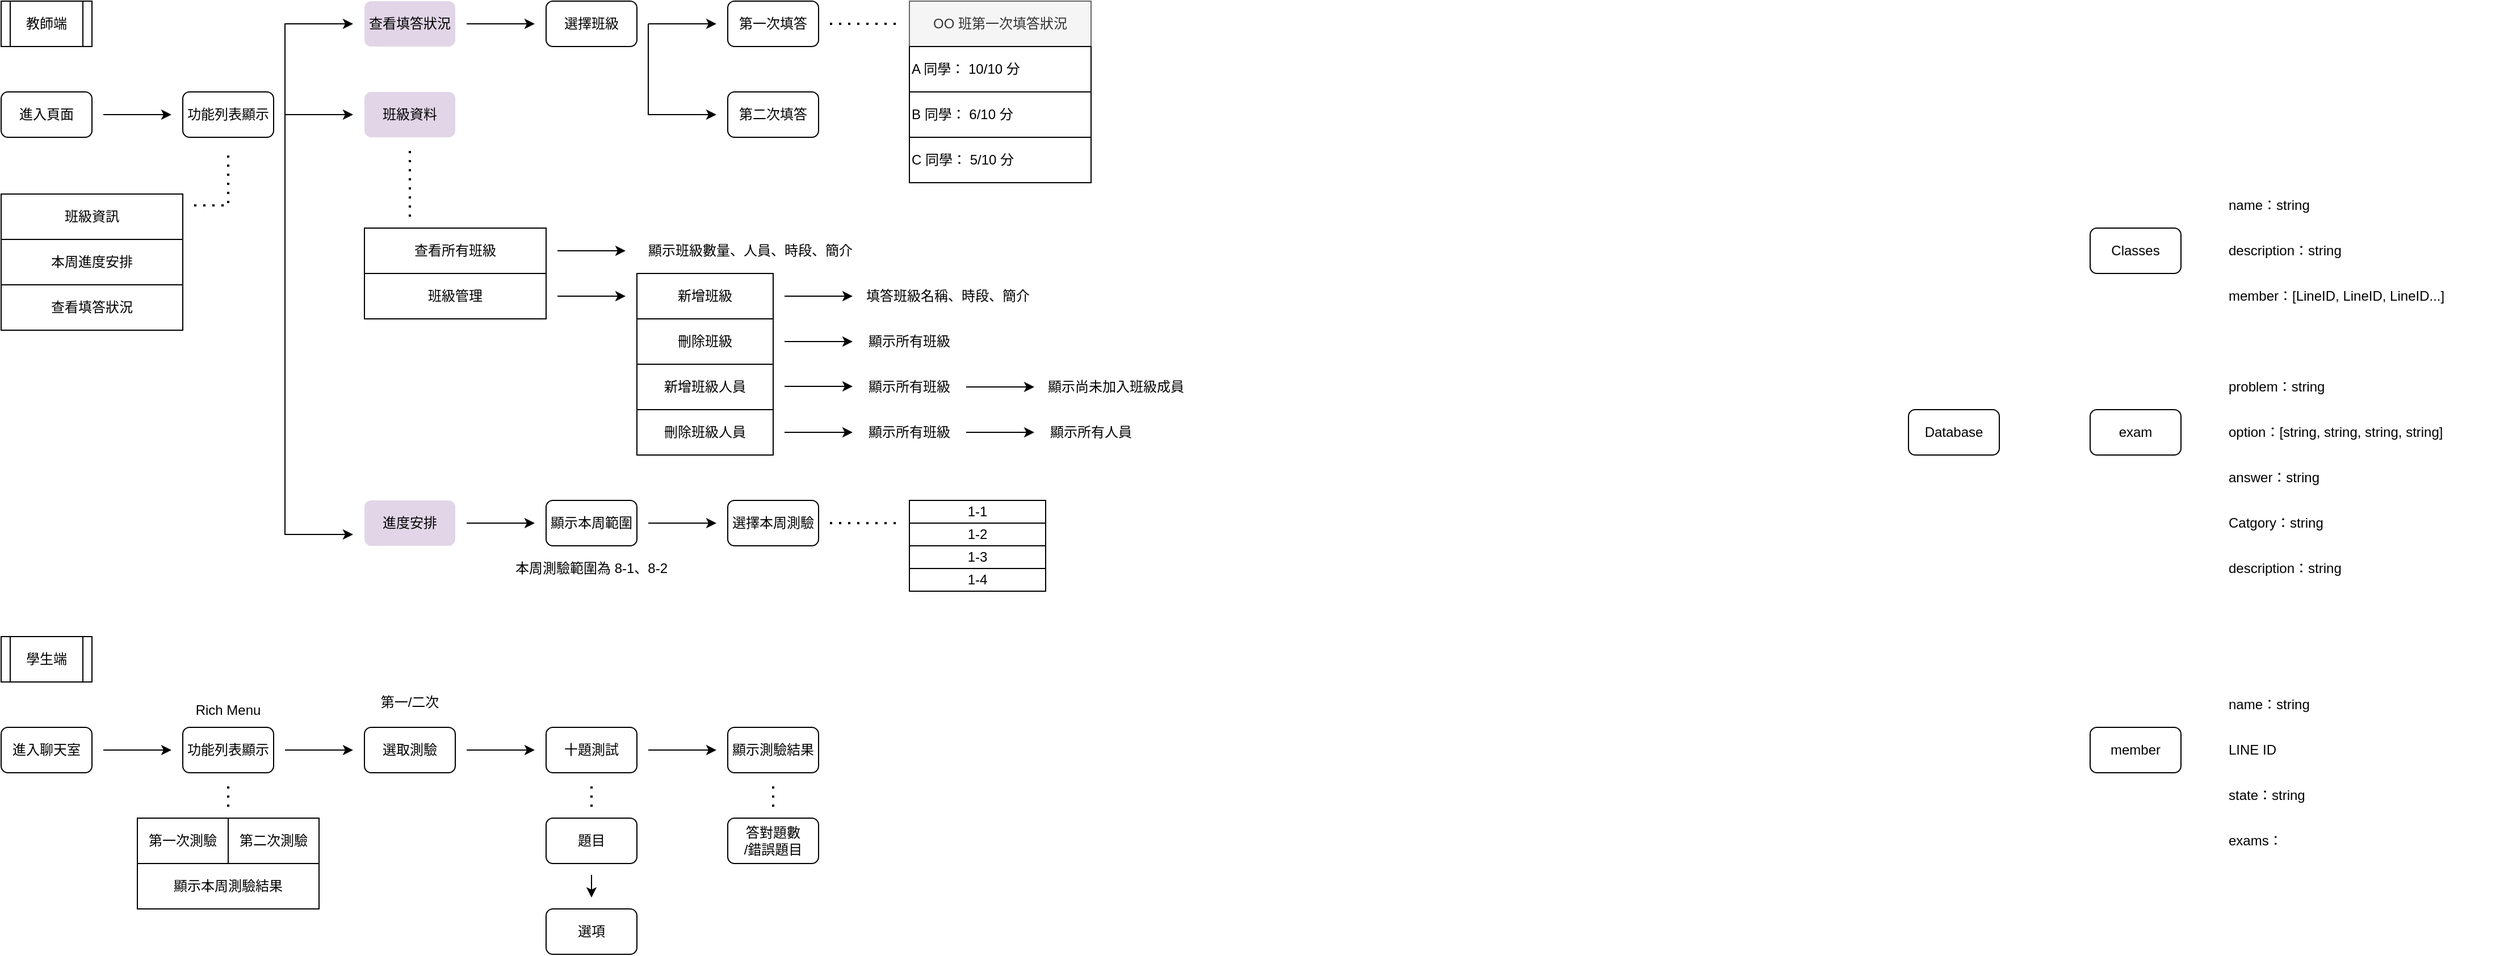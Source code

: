 <mxfile version="20.2.2" type="github">
  <diagram id="UiNn-9OnOHPfXdI-SkTP" name="第 1 页">
    <mxGraphModel dx="1203" dy="671" grid="1" gridSize="10" guides="1" tooltips="1" connect="1" arrows="1" fold="1" page="1" pageScale="1" pageWidth="1600" pageHeight="900" math="0" shadow="0">
      <root>
        <mxCell id="0" />
        <mxCell id="1" parent="0" />
        <mxCell id="qY-BWaOvukAPeQxy_DzQ-2" value="教師端" style="shape=process;whiteSpace=wrap;html=1;backgroundOutline=1;" vertex="1" parent="1">
          <mxGeometry x="40" y="40" width="80" height="40" as="geometry" />
        </mxCell>
        <mxCell id="qY-BWaOvukAPeQxy_DzQ-3" value="學生端" style="shape=process;whiteSpace=wrap;html=1;backgroundOutline=1;" vertex="1" parent="1">
          <mxGeometry x="40" y="600" width="80" height="40" as="geometry" />
        </mxCell>
        <mxCell id="qY-BWaOvukAPeQxy_DzQ-4" value="進入聊天室" style="rounded=1;whiteSpace=wrap;html=1;" vertex="1" parent="1">
          <mxGeometry x="40" y="680" width="80" height="40" as="geometry" />
        </mxCell>
        <mxCell id="qY-BWaOvukAPeQxy_DzQ-5" value="功能列表顯示" style="rounded=1;whiteSpace=wrap;html=1;" vertex="1" parent="1">
          <mxGeometry x="200" y="680" width="80" height="40" as="geometry" />
        </mxCell>
        <mxCell id="qY-BWaOvukAPeQxy_DzQ-6" value="" style="endArrow=classic;html=1;rounded=0;" edge="1" parent="1">
          <mxGeometry width="50" height="50" relative="1" as="geometry">
            <mxPoint x="130" y="700" as="sourcePoint" />
            <mxPoint x="190" y="700" as="targetPoint" />
          </mxGeometry>
        </mxCell>
        <mxCell id="qY-BWaOvukAPeQxy_DzQ-8" value="Rich Menu" style="text;html=1;strokeColor=none;fillColor=none;align=center;verticalAlign=middle;whiteSpace=wrap;rounded=0;" vertex="1" parent="1">
          <mxGeometry x="200" y="650" width="80" height="30" as="geometry" />
        </mxCell>
        <mxCell id="qY-BWaOvukAPeQxy_DzQ-13" value="第一次測驗" style="rounded=0;whiteSpace=wrap;html=1;" vertex="1" parent="1">
          <mxGeometry x="160" y="760" width="80" height="40" as="geometry" />
        </mxCell>
        <mxCell id="qY-BWaOvukAPeQxy_DzQ-14" value="第二次測驗" style="rounded=0;whiteSpace=wrap;html=1;" vertex="1" parent="1">
          <mxGeometry x="240" y="760" width="80" height="40" as="geometry" />
        </mxCell>
        <mxCell id="qY-BWaOvukAPeQxy_DzQ-15" value="顯示本周測驗結果" style="rounded=0;whiteSpace=wrap;html=1;" vertex="1" parent="1">
          <mxGeometry x="160" y="800" width="160" height="40" as="geometry" />
        </mxCell>
        <mxCell id="qY-BWaOvukAPeQxy_DzQ-17" value="選取測驗" style="rounded=1;whiteSpace=wrap;html=1;" vertex="1" parent="1">
          <mxGeometry x="360" y="680" width="80" height="40" as="geometry" />
        </mxCell>
        <mxCell id="qY-BWaOvukAPeQxy_DzQ-18" value="" style="endArrow=classic;html=1;rounded=0;" edge="1" parent="1">
          <mxGeometry width="50" height="50" relative="1" as="geometry">
            <mxPoint x="290" y="700" as="sourcePoint" />
            <mxPoint x="350" y="700" as="targetPoint" />
          </mxGeometry>
        </mxCell>
        <mxCell id="qY-BWaOvukAPeQxy_DzQ-19" value="十題測試" style="rounded=1;whiteSpace=wrap;html=1;" vertex="1" parent="1">
          <mxGeometry x="520" y="680" width="80" height="40" as="geometry" />
        </mxCell>
        <mxCell id="qY-BWaOvukAPeQxy_DzQ-20" value="第一/二次" style="text;html=1;strokeColor=none;fillColor=none;align=center;verticalAlign=middle;whiteSpace=wrap;rounded=0;" vertex="1" parent="1">
          <mxGeometry x="360" y="640" width="80" height="35" as="geometry" />
        </mxCell>
        <mxCell id="qY-BWaOvukAPeQxy_DzQ-21" value="" style="endArrow=classic;html=1;rounded=0;" edge="1" parent="1">
          <mxGeometry width="50" height="50" relative="1" as="geometry">
            <mxPoint x="450" y="700" as="sourcePoint" />
            <mxPoint x="510" y="700" as="targetPoint" />
          </mxGeometry>
        </mxCell>
        <mxCell id="qY-BWaOvukAPeQxy_DzQ-23" value="題目" style="rounded=1;whiteSpace=wrap;html=1;" vertex="1" parent="1">
          <mxGeometry x="520" y="760" width="80" height="40" as="geometry" />
        </mxCell>
        <mxCell id="qY-BWaOvukAPeQxy_DzQ-24" value="選項" style="rounded=1;whiteSpace=wrap;html=1;" vertex="1" parent="1">
          <mxGeometry x="520" y="840" width="80" height="40" as="geometry" />
        </mxCell>
        <mxCell id="qY-BWaOvukAPeQxy_DzQ-25" value="" style="endArrow=classic;html=1;rounded=0;" edge="1" parent="1">
          <mxGeometry width="50" height="50" relative="1" as="geometry">
            <mxPoint x="560" y="810" as="sourcePoint" />
            <mxPoint x="560" y="830" as="targetPoint" />
          </mxGeometry>
        </mxCell>
        <mxCell id="qY-BWaOvukAPeQxy_DzQ-26" value="" style="endArrow=none;dashed=1;html=1;dashPattern=1 3;strokeWidth=2;rounded=0;" edge="1" parent="1">
          <mxGeometry width="50" height="50" relative="1" as="geometry">
            <mxPoint x="560" y="750" as="sourcePoint" />
            <mxPoint x="560" y="730" as="targetPoint" />
          </mxGeometry>
        </mxCell>
        <mxCell id="qY-BWaOvukAPeQxy_DzQ-27" value="" style="endArrow=none;dashed=1;html=1;dashPattern=1 3;strokeWidth=2;rounded=0;" edge="1" parent="1">
          <mxGeometry width="50" height="50" relative="1" as="geometry">
            <mxPoint x="240" y="750" as="sourcePoint" />
            <mxPoint x="240" y="730" as="targetPoint" />
          </mxGeometry>
        </mxCell>
        <mxCell id="qY-BWaOvukAPeQxy_DzQ-28" value="" style="endArrow=classic;html=1;rounded=0;" edge="1" parent="1">
          <mxGeometry width="50" height="50" relative="1" as="geometry">
            <mxPoint x="610" y="700" as="sourcePoint" />
            <mxPoint x="670" y="700" as="targetPoint" />
          </mxGeometry>
        </mxCell>
        <mxCell id="qY-BWaOvukAPeQxy_DzQ-29" value="顯示測驗結果" style="rounded=1;whiteSpace=wrap;html=1;" vertex="1" parent="1">
          <mxGeometry x="680" y="680" width="80" height="40" as="geometry" />
        </mxCell>
        <mxCell id="qY-BWaOvukAPeQxy_DzQ-30" value="" style="endArrow=none;dashed=1;html=1;dashPattern=1 3;strokeWidth=2;rounded=0;" edge="1" parent="1">
          <mxGeometry width="50" height="50" relative="1" as="geometry">
            <mxPoint x="720" y="750" as="sourcePoint" />
            <mxPoint x="720" y="730" as="targetPoint" />
          </mxGeometry>
        </mxCell>
        <mxCell id="qY-BWaOvukAPeQxy_DzQ-32" value="答對題數&lt;br&gt;/錯誤題目" style="rounded=1;whiteSpace=wrap;html=1;" vertex="1" parent="1">
          <mxGeometry x="680" y="760" width="80" height="40" as="geometry" />
        </mxCell>
        <mxCell id="qY-BWaOvukAPeQxy_DzQ-34" value="進入頁面" style="rounded=1;whiteSpace=wrap;html=1;" vertex="1" parent="1">
          <mxGeometry x="40" y="120" width="80" height="40" as="geometry" />
        </mxCell>
        <mxCell id="qY-BWaOvukAPeQxy_DzQ-35" value="功能列表顯示" style="rounded=1;whiteSpace=wrap;html=1;" vertex="1" parent="1">
          <mxGeometry x="200" y="120" width="80" height="40" as="geometry" />
        </mxCell>
        <mxCell id="qY-BWaOvukAPeQxy_DzQ-36" value="" style="endArrow=classic;html=1;rounded=0;" edge="1" parent="1">
          <mxGeometry width="50" height="50" relative="1" as="geometry">
            <mxPoint x="130" y="140" as="sourcePoint" />
            <mxPoint x="190" y="140" as="targetPoint" />
          </mxGeometry>
        </mxCell>
        <mxCell id="qY-BWaOvukAPeQxy_DzQ-37" value="查看填答狀況" style="rounded=0;whiteSpace=wrap;html=1;" vertex="1" parent="1">
          <mxGeometry x="40" y="290" width="160" height="40" as="geometry" />
        </mxCell>
        <mxCell id="qY-BWaOvukAPeQxy_DzQ-38" value="班級資訊" style="rounded=0;whiteSpace=wrap;html=1;" vertex="1" parent="1">
          <mxGeometry x="40" y="210" width="160" height="40" as="geometry" />
        </mxCell>
        <mxCell id="qY-BWaOvukAPeQxy_DzQ-40" value="本周進度安排" style="rounded=0;whiteSpace=wrap;html=1;" vertex="1" parent="1">
          <mxGeometry x="40" y="250" width="160" height="40" as="geometry" />
        </mxCell>
        <mxCell id="qY-BWaOvukAPeQxy_DzQ-41" value="" style="endArrow=none;dashed=1;html=1;dashPattern=1 3;strokeWidth=2;rounded=0;" edge="1" parent="1">
          <mxGeometry width="50" height="50" relative="1" as="geometry">
            <mxPoint x="210" y="220" as="sourcePoint" />
            <mxPoint x="240" y="170" as="targetPoint" />
            <Array as="points">
              <mxPoint x="240" y="220" />
            </Array>
          </mxGeometry>
        </mxCell>
        <mxCell id="qY-BWaOvukAPeQxy_DzQ-42" value="查看填答狀況" style="rounded=1;whiteSpace=wrap;html=1;fillColor=#e1d5e7;strokeColor=none;" vertex="1" parent="1">
          <mxGeometry x="360" y="40" width="80" height="40" as="geometry" />
        </mxCell>
        <mxCell id="qY-BWaOvukAPeQxy_DzQ-43" value="選擇班級" style="rounded=1;whiteSpace=wrap;html=1;" vertex="1" parent="1">
          <mxGeometry x="520" y="40" width="80" height="40" as="geometry" />
        </mxCell>
        <mxCell id="qY-BWaOvukAPeQxy_DzQ-44" value="第一次填答" style="rounded=1;whiteSpace=wrap;html=1;" vertex="1" parent="1">
          <mxGeometry x="680" y="40" width="80" height="40" as="geometry" />
        </mxCell>
        <mxCell id="qY-BWaOvukAPeQxy_DzQ-45" value="第二次填答" style="rounded=1;whiteSpace=wrap;html=1;" vertex="1" parent="1">
          <mxGeometry x="680" y="120" width="80" height="40" as="geometry" />
        </mxCell>
        <mxCell id="qY-BWaOvukAPeQxy_DzQ-46" value="" style="endArrow=classic;html=1;rounded=0;" edge="1" parent="1">
          <mxGeometry width="50" height="50" relative="1" as="geometry">
            <mxPoint x="450" y="60" as="sourcePoint" />
            <mxPoint x="510" y="60" as="targetPoint" />
          </mxGeometry>
        </mxCell>
        <mxCell id="qY-BWaOvukAPeQxy_DzQ-47" value="" style="endArrow=classic;html=1;rounded=0;" edge="1" parent="1">
          <mxGeometry width="50" height="50" relative="1" as="geometry">
            <mxPoint x="610" y="60" as="sourcePoint" />
            <mxPoint x="670" y="60" as="targetPoint" />
          </mxGeometry>
        </mxCell>
        <mxCell id="qY-BWaOvukAPeQxy_DzQ-48" value="" style="endArrow=classic;html=1;rounded=0;" edge="1" parent="1">
          <mxGeometry width="50" height="50" relative="1" as="geometry">
            <mxPoint x="610" y="60" as="sourcePoint" />
            <mxPoint x="670" y="140" as="targetPoint" />
            <Array as="points">
              <mxPoint x="610" y="140" />
            </Array>
          </mxGeometry>
        </mxCell>
        <mxCell id="qY-BWaOvukAPeQxy_DzQ-51" value="OO 班第一次填答狀況" style="rounded=0;whiteSpace=wrap;html=1;fillColor=#f5f5f5;fontColor=#333333;strokeColor=#666666;" vertex="1" parent="1">
          <mxGeometry x="840" y="40" width="160" height="40" as="geometry" />
        </mxCell>
        <mxCell id="qY-BWaOvukAPeQxy_DzQ-52" value="A 同學： 10/10 分" style="rounded=0;whiteSpace=wrap;html=1;align=left;" vertex="1" parent="1">
          <mxGeometry x="840" y="80" width="160" height="40" as="geometry" />
        </mxCell>
        <mxCell id="qY-BWaOvukAPeQxy_DzQ-53" value="B 同學： 6/10 分" style="rounded=0;whiteSpace=wrap;html=1;align=left;" vertex="1" parent="1">
          <mxGeometry x="840" y="120" width="160" height="40" as="geometry" />
        </mxCell>
        <mxCell id="qY-BWaOvukAPeQxy_DzQ-54" value="C 同學： 5/10 分" style="rounded=0;whiteSpace=wrap;html=1;align=left;" vertex="1" parent="1">
          <mxGeometry x="840" y="160" width="160" height="40" as="geometry" />
        </mxCell>
        <mxCell id="qY-BWaOvukAPeQxy_DzQ-55" value="" style="endArrow=none;dashed=1;html=1;dashPattern=1 3;strokeWidth=2;rounded=0;" edge="1" parent="1">
          <mxGeometry width="50" height="50" relative="1" as="geometry">
            <mxPoint x="770" y="60" as="sourcePoint" />
            <mxPoint x="830" y="60" as="targetPoint" />
          </mxGeometry>
        </mxCell>
        <mxCell id="qY-BWaOvukAPeQxy_DzQ-58" value="班級資料" style="rounded=1;whiteSpace=wrap;html=1;fillColor=#e1d5e7;strokeColor=none;" vertex="1" parent="1">
          <mxGeometry x="360" y="120" width="80" height="40" as="geometry" />
        </mxCell>
        <mxCell id="qY-BWaOvukAPeQxy_DzQ-61" value="查看所有班級" style="rounded=0;whiteSpace=wrap;html=1;" vertex="1" parent="1">
          <mxGeometry x="360" y="240" width="160" height="40" as="geometry" />
        </mxCell>
        <mxCell id="qY-BWaOvukAPeQxy_DzQ-62" value="班級管理" style="rounded=0;whiteSpace=wrap;html=1;" vertex="1" parent="1">
          <mxGeometry x="360" y="280" width="160" height="40" as="geometry" />
        </mxCell>
        <mxCell id="qY-BWaOvukAPeQxy_DzQ-65" value="" style="endArrow=classic;html=1;rounded=0;" edge="1" parent="1">
          <mxGeometry width="50" height="50" relative="1" as="geometry">
            <mxPoint x="530" y="260" as="sourcePoint" />
            <mxPoint x="590" y="260" as="targetPoint" />
          </mxGeometry>
        </mxCell>
        <mxCell id="qY-BWaOvukAPeQxy_DzQ-69" value="顯示班級數量、人員、時段、簡介" style="text;html=1;strokeColor=none;fillColor=none;align=center;verticalAlign=middle;whiteSpace=wrap;rounded=0;" vertex="1" parent="1">
          <mxGeometry x="600" y="240" width="200" height="40" as="geometry" />
        </mxCell>
        <mxCell id="qY-BWaOvukAPeQxy_DzQ-70" value="" style="endArrow=classic;html=1;rounded=0;" edge="1" parent="1">
          <mxGeometry width="50" height="50" relative="1" as="geometry">
            <mxPoint x="530" y="300" as="sourcePoint" />
            <mxPoint x="590" y="300" as="targetPoint" />
          </mxGeometry>
        </mxCell>
        <mxCell id="qY-BWaOvukAPeQxy_DzQ-74" value="新增班級" style="rounded=0;whiteSpace=wrap;html=1;" vertex="1" parent="1">
          <mxGeometry x="600" y="280" width="120" height="40" as="geometry" />
        </mxCell>
        <mxCell id="qY-BWaOvukAPeQxy_DzQ-75" value="刪除班級" style="rounded=0;whiteSpace=wrap;html=1;" vertex="1" parent="1">
          <mxGeometry x="600" y="320" width="120" height="40" as="geometry" />
        </mxCell>
        <mxCell id="qY-BWaOvukAPeQxy_DzQ-76" value="新增班級人員" style="rounded=0;whiteSpace=wrap;html=1;" vertex="1" parent="1">
          <mxGeometry x="600" y="360" width="120" height="40" as="geometry" />
        </mxCell>
        <mxCell id="qY-BWaOvukAPeQxy_DzQ-77" value="刪除班級人員" style="rounded=0;whiteSpace=wrap;html=1;" vertex="1" parent="1">
          <mxGeometry x="600" y="400" width="120" height="40" as="geometry" />
        </mxCell>
        <mxCell id="qY-BWaOvukAPeQxy_DzQ-78" value="填答班級名稱、時段、簡介" style="text;html=1;strokeColor=none;fillColor=none;align=left;verticalAlign=middle;whiteSpace=wrap;rounded=0;" vertex="1" parent="1">
          <mxGeometry x="800" y="280" width="160" height="40" as="geometry" />
        </mxCell>
        <mxCell id="qY-BWaOvukAPeQxy_DzQ-79" value="" style="endArrow=classic;html=1;rounded=0;" edge="1" parent="1">
          <mxGeometry width="50" height="50" relative="1" as="geometry">
            <mxPoint x="730" y="300" as="sourcePoint" />
            <mxPoint x="790" y="300" as="targetPoint" />
          </mxGeometry>
        </mxCell>
        <mxCell id="qY-BWaOvukAPeQxy_DzQ-80" value="顯示所有班級" style="text;html=1;strokeColor=none;fillColor=none;align=center;verticalAlign=middle;whiteSpace=wrap;rounded=0;" vertex="1" parent="1">
          <mxGeometry x="800" y="320" width="80" height="40" as="geometry" />
        </mxCell>
        <mxCell id="qY-BWaOvukAPeQxy_DzQ-81" value="" style="endArrow=classic;html=1;rounded=0;" edge="1" parent="1">
          <mxGeometry width="50" height="50" relative="1" as="geometry">
            <mxPoint x="730" y="340" as="sourcePoint" />
            <mxPoint x="790" y="340" as="targetPoint" />
          </mxGeometry>
        </mxCell>
        <mxCell id="qY-BWaOvukAPeQxy_DzQ-83" value="" style="endArrow=classic;html=1;rounded=0;" edge="1" parent="1">
          <mxGeometry width="50" height="50" relative="1" as="geometry">
            <mxPoint x="730" y="379.55" as="sourcePoint" />
            <mxPoint x="790" y="379.55" as="targetPoint" />
          </mxGeometry>
        </mxCell>
        <mxCell id="qY-BWaOvukAPeQxy_DzQ-84" value="顯示所有班級" style="text;html=1;strokeColor=none;fillColor=none;align=center;verticalAlign=middle;whiteSpace=wrap;rounded=0;" vertex="1" parent="1">
          <mxGeometry x="800" y="360" width="80" height="40" as="geometry" />
        </mxCell>
        <mxCell id="qY-BWaOvukAPeQxy_DzQ-85" value="" style="endArrow=classic;html=1;rounded=0;" edge="1" parent="1">
          <mxGeometry width="50" height="50" relative="1" as="geometry">
            <mxPoint x="890" y="380" as="sourcePoint" />
            <mxPoint x="950" y="380" as="targetPoint" />
          </mxGeometry>
        </mxCell>
        <mxCell id="qY-BWaOvukAPeQxy_DzQ-86" value="顯示尚未加入班級成員" style="text;html=1;strokeColor=none;fillColor=none;align=left;verticalAlign=middle;whiteSpace=wrap;rounded=0;" vertex="1" parent="1">
          <mxGeometry x="960" y="360" width="200" height="40" as="geometry" />
        </mxCell>
        <mxCell id="qY-BWaOvukAPeQxy_DzQ-87" value="顯示所有班級" style="text;html=1;strokeColor=none;fillColor=none;align=center;verticalAlign=middle;whiteSpace=wrap;rounded=0;" vertex="1" parent="1">
          <mxGeometry x="800" y="400" width="80" height="40" as="geometry" />
        </mxCell>
        <mxCell id="qY-BWaOvukAPeQxy_DzQ-88" value="" style="endArrow=classic;html=1;rounded=0;" edge="1" parent="1">
          <mxGeometry width="50" height="50" relative="1" as="geometry">
            <mxPoint x="730" y="420" as="sourcePoint" />
            <mxPoint x="790" y="420" as="targetPoint" />
          </mxGeometry>
        </mxCell>
        <mxCell id="qY-BWaOvukAPeQxy_DzQ-89" value="" style="endArrow=classic;html=1;rounded=0;" edge="1" parent="1">
          <mxGeometry width="50" height="50" relative="1" as="geometry">
            <mxPoint x="890" y="420" as="sourcePoint" />
            <mxPoint x="950" y="420" as="targetPoint" />
          </mxGeometry>
        </mxCell>
        <mxCell id="qY-BWaOvukAPeQxy_DzQ-91" value="顯示所有人員" style="text;html=1;strokeColor=none;fillColor=none;align=center;verticalAlign=middle;whiteSpace=wrap;rounded=0;" vertex="1" parent="1">
          <mxGeometry x="960" y="400" width="80" height="40" as="geometry" />
        </mxCell>
        <mxCell id="qY-BWaOvukAPeQxy_DzQ-95" value="" style="endArrow=none;dashed=1;html=1;dashPattern=1 3;strokeWidth=2;rounded=0;" edge="1" parent="1">
          <mxGeometry width="50" height="50" relative="1" as="geometry">
            <mxPoint x="400" y="230" as="sourcePoint" />
            <mxPoint x="400" y="170" as="targetPoint" />
            <Array as="points">
              <mxPoint x="400" y="200" />
            </Array>
          </mxGeometry>
        </mxCell>
        <mxCell id="qY-BWaOvukAPeQxy_DzQ-96" value="進度安排" style="rounded=1;whiteSpace=wrap;html=1;fillColor=#e1d5e7;strokeColor=none;" vertex="1" parent="1">
          <mxGeometry x="360" y="480" width="80" height="40" as="geometry" />
        </mxCell>
        <mxCell id="qY-BWaOvukAPeQxy_DzQ-97" value="" style="endArrow=classic;html=1;rounded=0;" edge="1" parent="1">
          <mxGeometry width="50" height="50" relative="1" as="geometry">
            <mxPoint x="450" y="500" as="sourcePoint" />
            <mxPoint x="510" y="500" as="targetPoint" />
          </mxGeometry>
        </mxCell>
        <mxCell id="qY-BWaOvukAPeQxy_DzQ-98" value="顯示本周範圍" style="rounded=1;whiteSpace=wrap;html=1;" vertex="1" parent="1">
          <mxGeometry x="520" y="480" width="80" height="40" as="geometry" />
        </mxCell>
        <mxCell id="qY-BWaOvukAPeQxy_DzQ-99" value="" style="endArrow=classic;html=1;rounded=0;" edge="1" parent="1">
          <mxGeometry width="50" height="50" relative="1" as="geometry">
            <mxPoint x="610" y="500" as="sourcePoint" />
            <mxPoint x="670" y="500" as="targetPoint" />
          </mxGeometry>
        </mxCell>
        <mxCell id="qY-BWaOvukAPeQxy_DzQ-100" value="選擇本周測驗" style="rounded=1;whiteSpace=wrap;html=1;" vertex="1" parent="1">
          <mxGeometry x="680" y="480" width="80" height="40" as="geometry" />
        </mxCell>
        <mxCell id="qY-BWaOvukAPeQxy_DzQ-101" value="本周測驗範圍為 8-1、8-2" style="text;html=1;strokeColor=none;fillColor=none;align=center;verticalAlign=middle;whiteSpace=wrap;rounded=0;" vertex="1" parent="1">
          <mxGeometry x="480" y="520" width="160" height="40" as="geometry" />
        </mxCell>
        <mxCell id="qY-BWaOvukAPeQxy_DzQ-104" value="1-1" style="rounded=0;whiteSpace=wrap;html=1;" vertex="1" parent="1">
          <mxGeometry x="840" y="480" width="120" height="20" as="geometry" />
        </mxCell>
        <mxCell id="qY-BWaOvukAPeQxy_DzQ-105" value="1-4" style="rounded=0;whiteSpace=wrap;html=1;" vertex="1" parent="1">
          <mxGeometry x="840" y="540" width="120" height="20" as="geometry" />
        </mxCell>
        <mxCell id="qY-BWaOvukAPeQxy_DzQ-106" value="1-3" style="rounded=0;whiteSpace=wrap;html=1;" vertex="1" parent="1">
          <mxGeometry x="840" y="520" width="120" height="20" as="geometry" />
        </mxCell>
        <mxCell id="qY-BWaOvukAPeQxy_DzQ-107" value="1-2" style="rounded=0;whiteSpace=wrap;html=1;" vertex="1" parent="1">
          <mxGeometry x="840" y="500" width="120" height="20" as="geometry" />
        </mxCell>
        <mxCell id="qY-BWaOvukAPeQxy_DzQ-108" value="" style="endArrow=none;dashed=1;html=1;dashPattern=1 3;strokeWidth=2;rounded=0;" edge="1" parent="1">
          <mxGeometry width="50" height="50" relative="1" as="geometry">
            <mxPoint x="770" y="500" as="sourcePoint" />
            <mxPoint x="830" y="500" as="targetPoint" />
          </mxGeometry>
        </mxCell>
        <mxCell id="qY-BWaOvukAPeQxy_DzQ-109" value="" style="endArrow=classic;html=1;rounded=0;" edge="1" parent="1">
          <mxGeometry width="50" height="50" relative="1" as="geometry">
            <mxPoint x="290" y="140" as="sourcePoint" />
            <mxPoint x="350" y="60" as="targetPoint" />
            <Array as="points">
              <mxPoint x="290" y="60" />
            </Array>
          </mxGeometry>
        </mxCell>
        <mxCell id="qY-BWaOvukAPeQxy_DzQ-110" value="" style="endArrow=classic;html=1;rounded=0;" edge="1" parent="1">
          <mxGeometry width="50" height="50" relative="1" as="geometry">
            <mxPoint x="290" y="140" as="sourcePoint" />
            <mxPoint x="350" y="140" as="targetPoint" />
          </mxGeometry>
        </mxCell>
        <mxCell id="qY-BWaOvukAPeQxy_DzQ-111" value="" style="endArrow=classic;html=1;rounded=0;" edge="1" parent="1">
          <mxGeometry width="50" height="50" relative="1" as="geometry">
            <mxPoint x="290" y="140" as="sourcePoint" />
            <mxPoint x="350" y="510" as="targetPoint" />
            <Array as="points">
              <mxPoint x="290" y="510" />
            </Array>
          </mxGeometry>
        </mxCell>
        <mxCell id="qY-BWaOvukAPeQxy_DzQ-116" value="Database" style="rounded=1;whiteSpace=wrap;html=1;" vertex="1" parent="1">
          <mxGeometry x="1720" y="400" width="80" height="40" as="geometry" />
        </mxCell>
        <mxCell id="qY-BWaOvukAPeQxy_DzQ-117" value="Classes" style="rounded=1;whiteSpace=wrap;html=1;" vertex="1" parent="1">
          <mxGeometry x="1880" y="240" width="80" height="40" as="geometry" />
        </mxCell>
        <mxCell id="qY-BWaOvukAPeQxy_DzQ-118" value="name：string" style="text;html=1;strokeColor=none;fillColor=none;align=left;verticalAlign=middle;whiteSpace=wrap;rounded=0;" vertex="1" parent="1">
          <mxGeometry x="2000" y="200" width="80" height="40" as="geometry" />
        </mxCell>
        <mxCell id="qY-BWaOvukAPeQxy_DzQ-119" value="description：string" style="text;html=1;strokeColor=none;fillColor=none;align=left;verticalAlign=middle;whiteSpace=wrap;rounded=0;" vertex="1" parent="1">
          <mxGeometry x="2000" y="240" width="120" height="40" as="geometry" />
        </mxCell>
        <mxCell id="qY-BWaOvukAPeQxy_DzQ-121" value="member：[LineID, LineID, LineID...]" style="text;html=1;strokeColor=none;fillColor=none;align=left;verticalAlign=middle;whiteSpace=wrap;rounded=0;" vertex="1" parent="1">
          <mxGeometry x="2000" y="280" width="200" height="40" as="geometry" />
        </mxCell>
        <mxCell id="qY-BWaOvukAPeQxy_DzQ-122" value="exam" style="rounded=1;whiteSpace=wrap;html=1;" vertex="1" parent="1">
          <mxGeometry x="1880" y="400" width="80" height="40" as="geometry" />
        </mxCell>
        <mxCell id="qY-BWaOvukAPeQxy_DzQ-124" value="problem：string" style="text;html=1;strokeColor=none;fillColor=none;align=left;verticalAlign=middle;whiteSpace=wrap;rounded=0;" vertex="1" parent="1">
          <mxGeometry x="2000" y="360" width="120" height="40" as="geometry" />
        </mxCell>
        <mxCell id="qY-BWaOvukAPeQxy_DzQ-125" value="option：[string, string, string, string]" style="text;html=1;strokeColor=none;fillColor=none;align=left;verticalAlign=middle;whiteSpace=wrap;rounded=0;" vertex="1" parent="1">
          <mxGeometry x="2000" y="400" width="200" height="40" as="geometry" />
        </mxCell>
        <mxCell id="qY-BWaOvukAPeQxy_DzQ-126" value="answer：string" style="text;html=1;strokeColor=none;fillColor=none;align=left;verticalAlign=middle;whiteSpace=wrap;rounded=0;" vertex="1" parent="1">
          <mxGeometry x="2000" y="440" width="120" height="40" as="geometry" />
        </mxCell>
        <mxCell id="qY-BWaOvukAPeQxy_DzQ-127" value="description：string" style="text;html=1;strokeColor=none;fillColor=none;align=left;verticalAlign=middle;whiteSpace=wrap;rounded=0;" vertex="1" parent="1">
          <mxGeometry x="2000" y="520" width="240" height="40" as="geometry" />
        </mxCell>
        <mxCell id="qY-BWaOvukAPeQxy_DzQ-128" value="member" style="rounded=1;whiteSpace=wrap;html=1;" vertex="1" parent="1">
          <mxGeometry x="1880" y="680" width="80" height="40" as="geometry" />
        </mxCell>
        <mxCell id="qY-BWaOvukAPeQxy_DzQ-129" value="name：string" style="text;html=1;strokeColor=none;fillColor=none;align=left;verticalAlign=middle;whiteSpace=wrap;rounded=0;" vertex="1" parent="1">
          <mxGeometry x="2000" y="640" width="120" height="40" as="geometry" />
        </mxCell>
        <mxCell id="qY-BWaOvukAPeQxy_DzQ-130" value="LINE ID" style="text;html=1;strokeColor=none;fillColor=none;align=left;verticalAlign=middle;whiteSpace=wrap;rounded=0;" vertex="1" parent="1">
          <mxGeometry x="2000" y="680" width="160" height="40" as="geometry" />
        </mxCell>
        <mxCell id="qY-BWaOvukAPeQxy_DzQ-132" value="Catgory：string" style="text;html=1;strokeColor=none;fillColor=none;align=left;verticalAlign=middle;whiteSpace=wrap;rounded=0;" vertex="1" parent="1">
          <mxGeometry x="2000" y="480" width="120" height="40" as="geometry" />
        </mxCell>
        <mxCell id="qY-BWaOvukAPeQxy_DzQ-133" value="state：string" style="text;html=1;strokeColor=none;fillColor=none;align=left;verticalAlign=middle;whiteSpace=wrap;rounded=0;" vertex="1" parent="1">
          <mxGeometry x="2000" y="720" width="80" height="40" as="geometry" />
        </mxCell>
        <mxCell id="qY-BWaOvukAPeQxy_DzQ-135" value="exams：&amp;nbsp;" style="text;html=1;strokeColor=none;fillColor=none;align=left;verticalAlign=middle;whiteSpace=wrap;rounded=0;" vertex="1" parent="1">
          <mxGeometry x="2000" y="760" width="240" height="40" as="geometry" />
        </mxCell>
      </root>
    </mxGraphModel>
  </diagram>
</mxfile>
